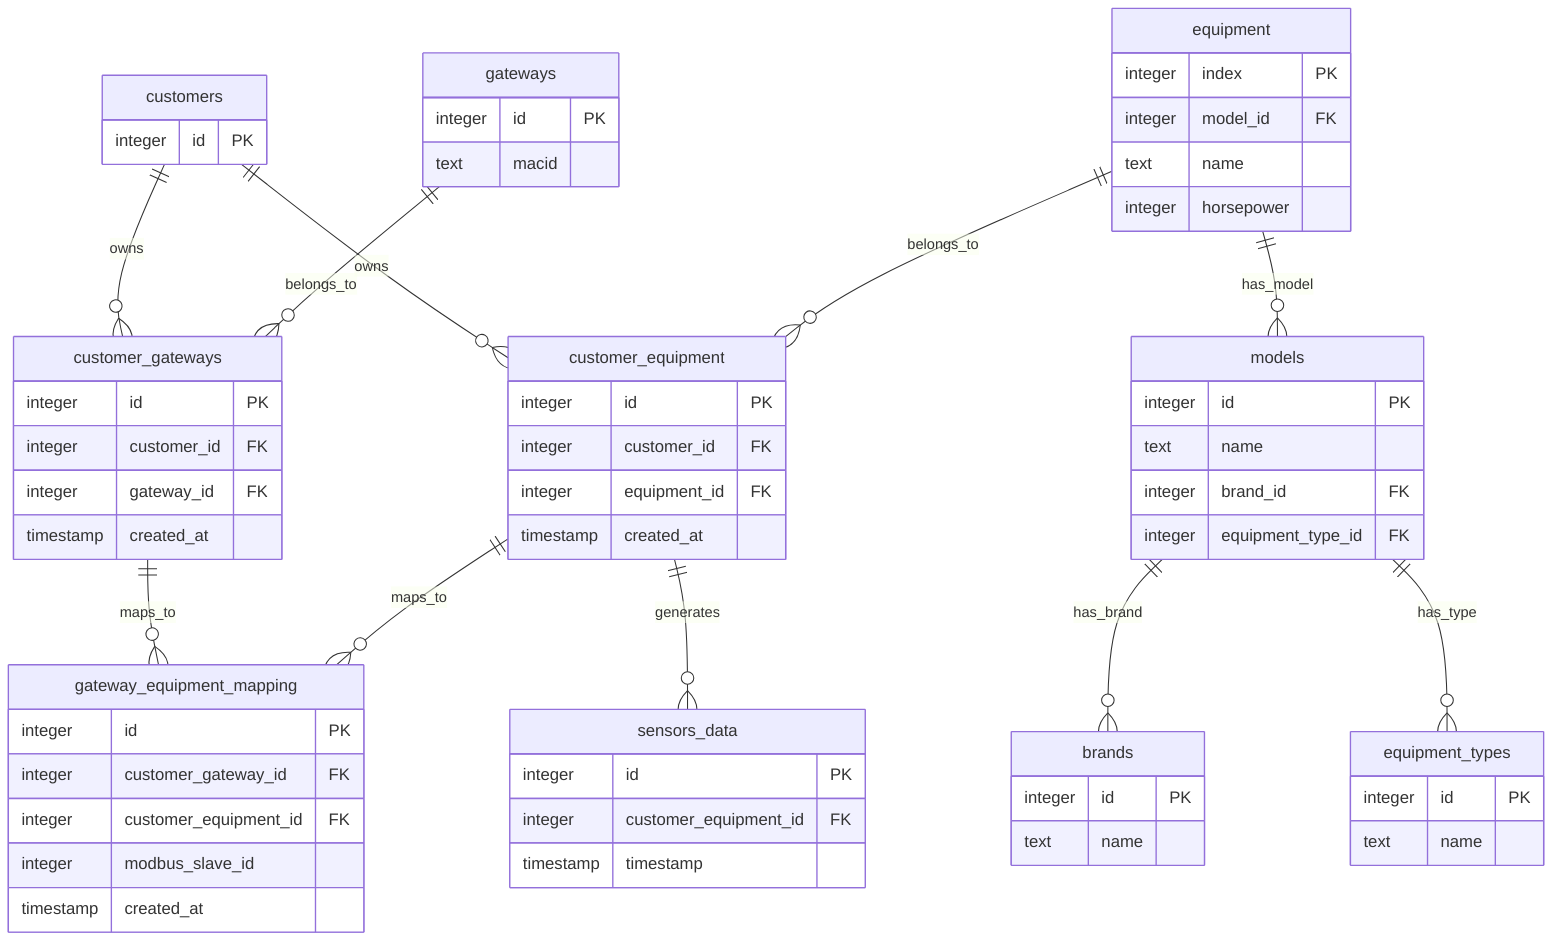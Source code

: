 erDiagram
    customers ||--o{ customer_gateways : "owns"
    customers ||--o{ customer_equipment : "owns"
    gateways ||--o{ customer_gateways : "belongs_to"
    equipment ||--o{ customer_equipment : "belongs_to"
    customer_gateways ||--o{ gateway_equipment_mapping : "maps_to"
    customer_equipment ||--o{ gateway_equipment_mapping : "maps_to"
    customer_equipment ||--o{ sensors_data : "generates"
    
    equipment ||--o{ models : "has_model"
    models ||--o{ brands : "has_brand"
    models ||--o{ equipment_types : "has_type"

    customers {
        integer id PK
    }
    gateways {
        integer id PK
        text macid
    }
    customer_gateways {
        integer id PK
        integer customer_id FK
        integer gateway_id FK
        timestamp created_at
    }
    customer_equipment {
        integer id PK
        integer customer_id FK
        integer equipment_id FK
        timestamp created_at
    }
    gateway_equipment_mapping {
        integer id PK
        integer customer_gateway_id FK
        integer customer_equipment_id FK
        integer modbus_slave_id
        timestamp created_at
    }
    sensors_data {
        integer id PK
        integer customer_equipment_id FK
        timestamp timestamp
    }
    equipment {
        integer index PK
        integer model_id FK
        text name
        integer horsepower
    }
    models {
        integer id PK
        text name
        integer brand_id FK
        integer equipment_type_id FK
    }
    brands {
        integer id PK
        text name
    }
    equipment_types {
        integer id PK
        text name
    }